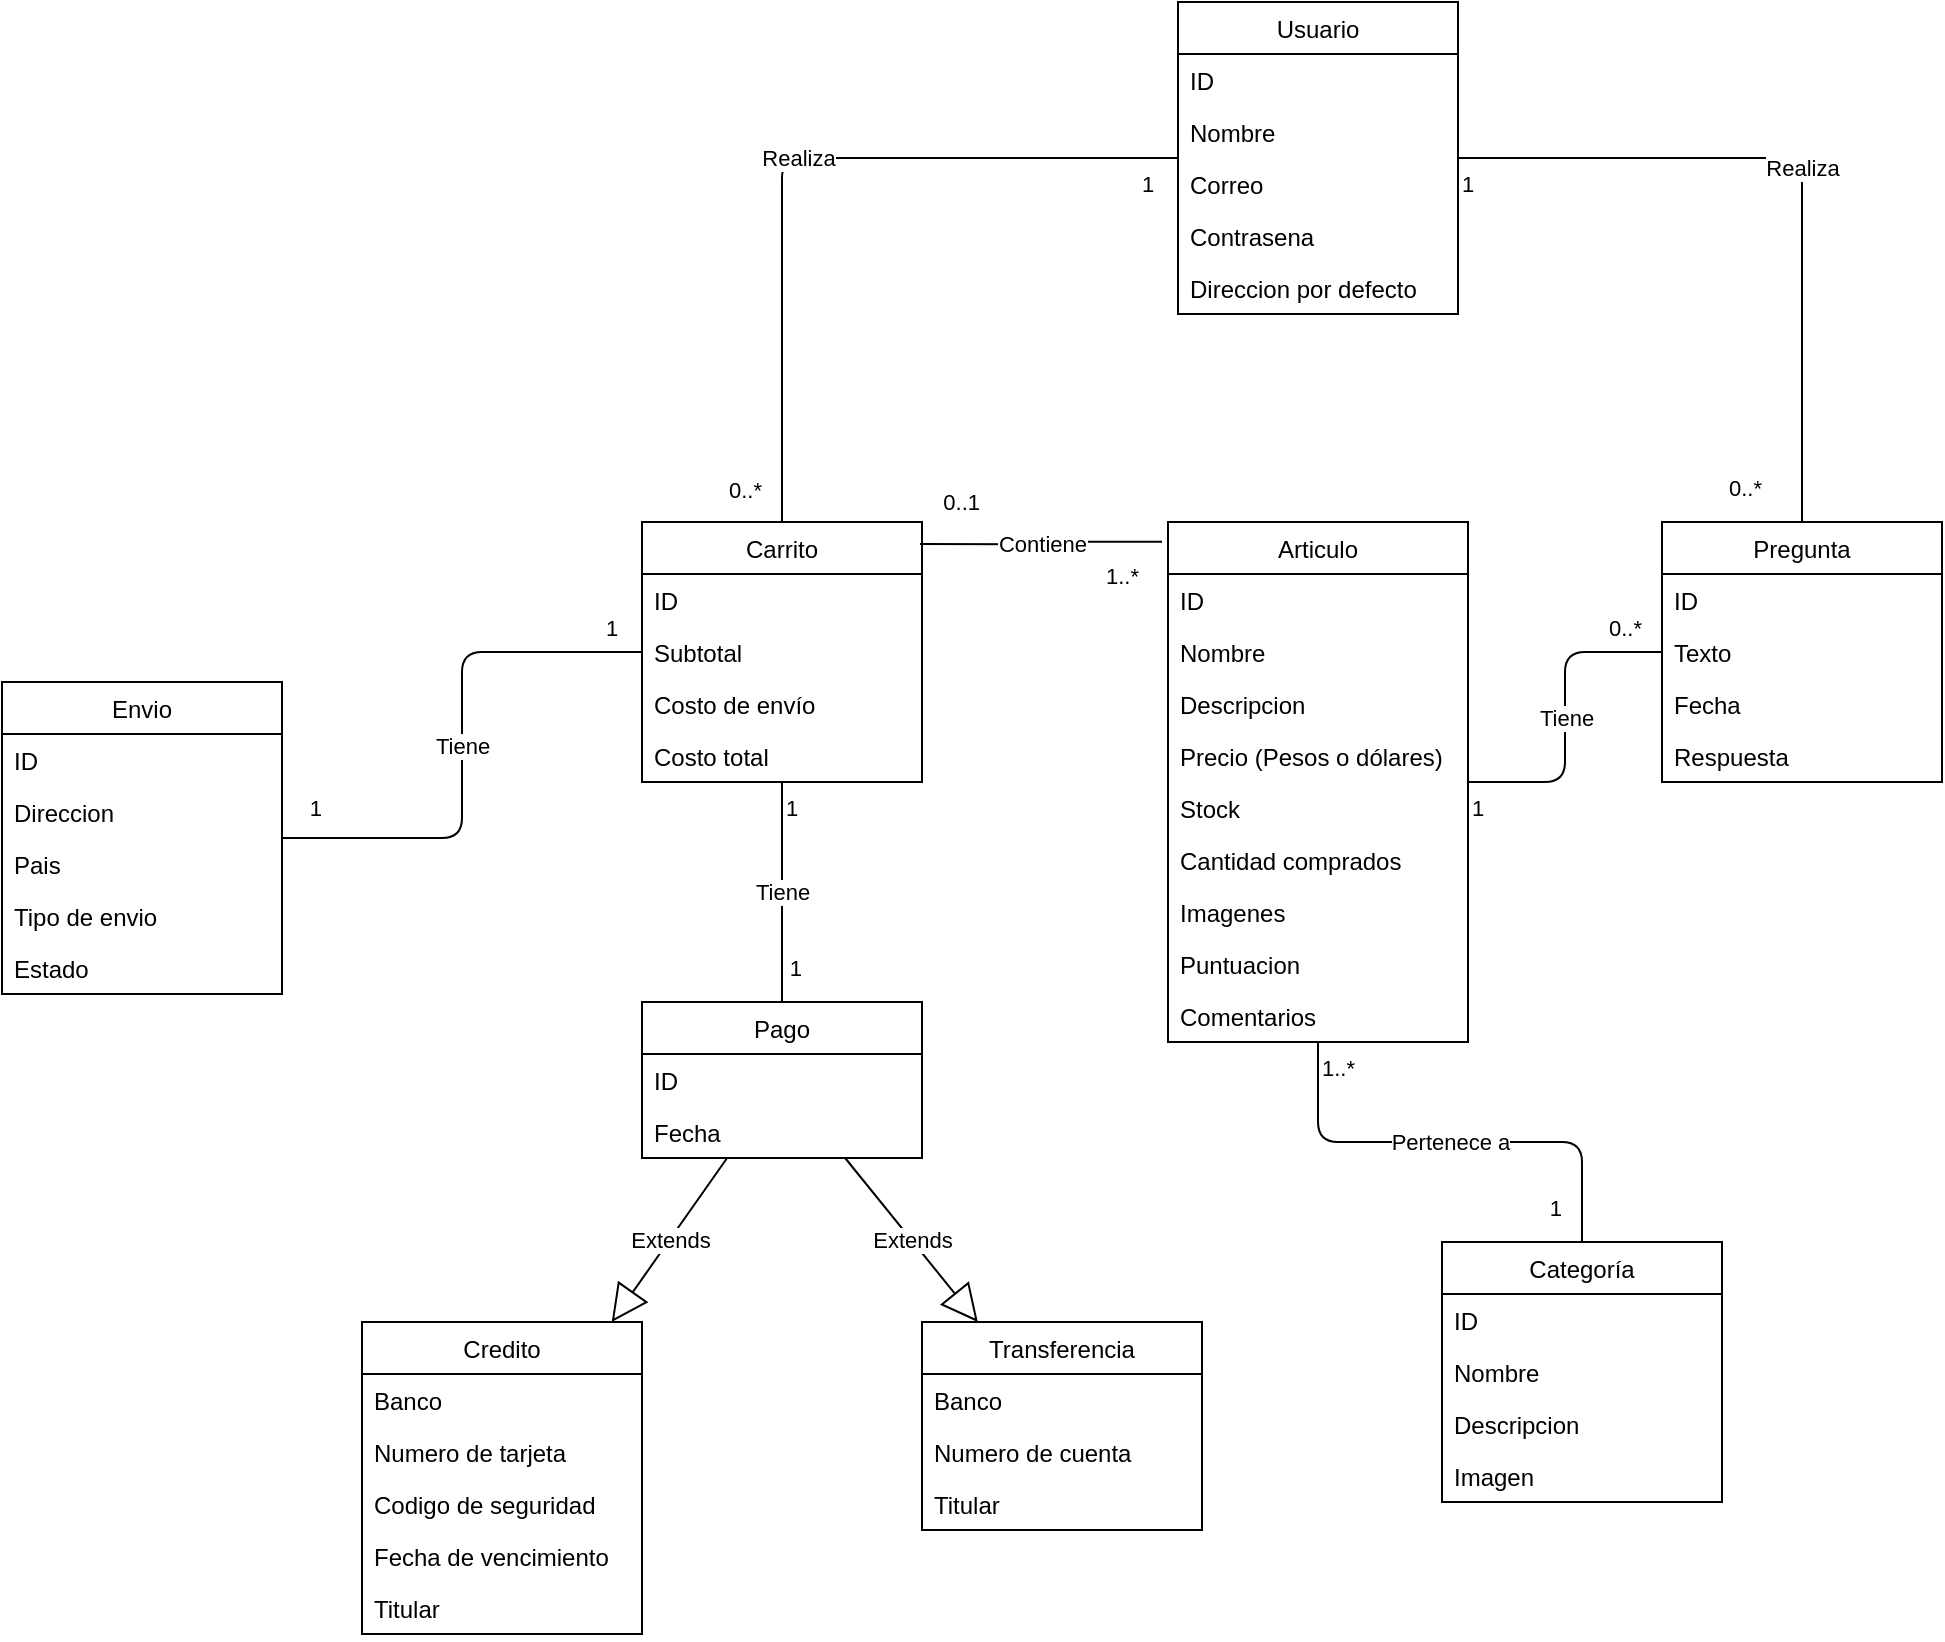 <mxfile version="14.9.8" type="device"><diagram id="sDnltbcvr7LWvLYgf85g" name="Page-1"><mxGraphModel dx="2249" dy="1931" grid="1" gridSize="10" guides="1" tooltips="1" connect="1" arrows="1" fold="1" page="1" pageScale="1" pageWidth="827" pageHeight="1169" math="0" shadow="0"><root><mxCell id="0"/><mxCell id="1" parent="0"/><mxCell id="Hab4UiG13HxvYmJq74IV-1" value="Articulo" style="swimlane;fontStyle=0;childLayout=stackLayout;horizontal=1;startSize=26;fillColor=none;horizontalStack=0;resizeParent=1;resizeParentMax=0;resizeLast=0;collapsible=1;marginBottom=0;" parent="1" vertex="1"><mxGeometry x="483" y="30" width="150" height="260" as="geometry"/></mxCell><mxCell id="Hab4UiG13HxvYmJq74IV-4" value="ID" style="text;strokeColor=none;fillColor=none;align=left;verticalAlign=top;spacingLeft=4;spacingRight=4;overflow=hidden;rotatable=0;points=[[0,0.5],[1,0.5]];portConstraint=eastwest;" parent="Hab4UiG13HxvYmJq74IV-1" vertex="1"><mxGeometry y="26" width="150" height="26" as="geometry"/></mxCell><mxCell id="Hab4UiG13HxvYmJq74IV-2" value="Nombre" style="text;strokeColor=none;fillColor=none;align=left;verticalAlign=top;spacingLeft=4;spacingRight=4;overflow=hidden;rotatable=0;points=[[0,0.5],[1,0.5]];portConstraint=eastwest;" parent="Hab4UiG13HxvYmJq74IV-1" vertex="1"><mxGeometry y="52" width="150" height="26" as="geometry"/></mxCell><mxCell id="Hab4UiG13HxvYmJq74IV-3" value="Descripcion" style="text;strokeColor=none;fillColor=none;align=left;verticalAlign=top;spacingLeft=4;spacingRight=4;overflow=hidden;rotatable=0;points=[[0,0.5],[1,0.5]];portConstraint=eastwest;" parent="Hab4UiG13HxvYmJq74IV-1" vertex="1"><mxGeometry y="78" width="150" height="26" as="geometry"/></mxCell><mxCell id="Hab4UiG13HxvYmJq74IV-10" value="Precio (Pesos o dólares)" style="text;strokeColor=none;fillColor=none;align=left;verticalAlign=top;spacingLeft=4;spacingRight=4;overflow=hidden;rotatable=0;points=[[0,0.5],[1,0.5]];portConstraint=eastwest;" parent="Hab4UiG13HxvYmJq74IV-1" vertex="1"><mxGeometry y="104" width="150" height="26" as="geometry"/></mxCell><mxCell id="Hab4UiG13HxvYmJq74IV-11" value="Stock" style="text;strokeColor=none;fillColor=none;align=left;verticalAlign=top;spacingLeft=4;spacingRight=4;overflow=hidden;rotatable=0;points=[[0,0.5],[1,0.5]];portConstraint=eastwest;" parent="Hab4UiG13HxvYmJq74IV-1" vertex="1"><mxGeometry y="130" width="150" height="26" as="geometry"/></mxCell><mxCell id="Hab4UiG13HxvYmJq74IV-19" value="Cantidad comprados" style="text;strokeColor=none;fillColor=none;align=left;verticalAlign=top;spacingLeft=4;spacingRight=4;overflow=hidden;rotatable=0;points=[[0,0.5],[1,0.5]];portConstraint=eastwest;" parent="Hab4UiG13HxvYmJq74IV-1" vertex="1"><mxGeometry y="156" width="150" height="26" as="geometry"/></mxCell><mxCell id="Hab4UiG13HxvYmJq74IV-12" value="Imagenes" style="text;strokeColor=none;fillColor=none;align=left;verticalAlign=top;spacingLeft=4;spacingRight=4;overflow=hidden;rotatable=0;points=[[0,0.5],[1,0.5]];portConstraint=eastwest;" parent="Hab4UiG13HxvYmJq74IV-1" vertex="1"><mxGeometry y="182" width="150" height="26" as="geometry"/></mxCell><mxCell id="Hab4UiG13HxvYmJq74IV-13" value="Puntuacion" style="text;strokeColor=none;fillColor=none;align=left;verticalAlign=top;spacingLeft=4;spacingRight=4;overflow=hidden;rotatable=0;points=[[0,0.5],[1,0.5]];portConstraint=eastwest;" parent="Hab4UiG13HxvYmJq74IV-1" vertex="1"><mxGeometry y="208" width="150" height="26" as="geometry"/></mxCell><mxCell id="Hab4UiG13HxvYmJq74IV-14" value="Comentarios" style="text;strokeColor=none;fillColor=none;align=left;verticalAlign=top;spacingLeft=4;spacingRight=4;overflow=hidden;rotatable=0;points=[[0,0.5],[1,0.5]];portConstraint=eastwest;" parent="Hab4UiG13HxvYmJq74IV-1" vertex="1"><mxGeometry y="234" width="150" height="26" as="geometry"/></mxCell><mxCell id="Hab4UiG13HxvYmJq74IV-5" value="Categoría" style="swimlane;fontStyle=0;childLayout=stackLayout;horizontal=1;startSize=26;fillColor=none;horizontalStack=0;resizeParent=1;resizeParentMax=0;resizeLast=0;collapsible=1;marginBottom=0;" parent="1" vertex="1"><mxGeometry x="620" y="390" width="140" height="130" as="geometry"/></mxCell><mxCell id="Hab4UiG13HxvYmJq74IV-7" value="ID" style="text;strokeColor=none;fillColor=none;align=left;verticalAlign=top;spacingLeft=4;spacingRight=4;overflow=hidden;rotatable=0;points=[[0,0.5],[1,0.5]];portConstraint=eastwest;" parent="Hab4UiG13HxvYmJq74IV-5" vertex="1"><mxGeometry y="26" width="140" height="26" as="geometry"/></mxCell><mxCell id="Hab4UiG13HxvYmJq74IV-6" value="Nombre" style="text;strokeColor=none;fillColor=none;align=left;verticalAlign=top;spacingLeft=4;spacingRight=4;overflow=hidden;rotatable=0;points=[[0,0.5],[1,0.5]];portConstraint=eastwest;" parent="Hab4UiG13HxvYmJq74IV-5" vertex="1"><mxGeometry y="52" width="140" height="26" as="geometry"/></mxCell><mxCell id="Hab4UiG13HxvYmJq74IV-8" value="Descripcion" style="text;strokeColor=none;fillColor=none;align=left;verticalAlign=top;spacingLeft=4;spacingRight=4;overflow=hidden;rotatable=0;points=[[0,0.5],[1,0.5]];portConstraint=eastwest;" parent="Hab4UiG13HxvYmJq74IV-5" vertex="1"><mxGeometry y="78" width="140" height="26" as="geometry"/></mxCell><mxCell id="Hab4UiG13HxvYmJq74IV-18" value="Imagen" style="text;strokeColor=none;fillColor=none;align=left;verticalAlign=top;spacingLeft=4;spacingRight=4;overflow=hidden;rotatable=0;points=[[0,0.5],[1,0.5]];portConstraint=eastwest;" parent="Hab4UiG13HxvYmJq74IV-5" vertex="1"><mxGeometry y="104" width="140" height="26" as="geometry"/></mxCell><mxCell id="Hab4UiG13HxvYmJq74IV-15" value="Pertenece a" style="endArrow=none;html=1;endSize=12;startArrow=none;startSize=14;startFill=0;edgeStyle=orthogonalEdgeStyle;entryX=0.5;entryY=0;entryDx=0;entryDy=0;endFill=0;" parent="1" source="Hab4UiG13HxvYmJq74IV-1" target="Hab4UiG13HxvYmJq74IV-5" edge="1"><mxGeometry relative="1" as="geometry"><mxPoint x="510" y="453" as="sourcePoint"/><mxPoint x="670" y="453" as="targetPoint"/></mxGeometry></mxCell><mxCell id="Hab4UiG13HxvYmJq74IV-16" value="1..*" style="edgeLabel;resizable=0;html=1;align=left;verticalAlign=top;spacingLeft=0;" parent="Hab4UiG13HxvYmJq74IV-15" connectable="0" vertex="1"><mxGeometry x="-1" relative="1" as="geometry"/></mxCell><mxCell id="Hab4UiG13HxvYmJq74IV-17" value="1" style="edgeLabel;resizable=0;html=1;align=right;verticalAlign=top;" parent="Hab4UiG13HxvYmJq74IV-15" connectable="0" vertex="1"><mxGeometry x="1" relative="1" as="geometry"><mxPoint x="-10" y="-30" as="offset"/></mxGeometry></mxCell><mxCell id="Hab4UiG13HxvYmJq74IV-20" value="Usuario" style="swimlane;fontStyle=0;childLayout=stackLayout;horizontal=1;startSize=26;fillColor=none;horizontalStack=0;resizeParent=1;resizeParentMax=0;resizeLast=0;collapsible=1;marginBottom=0;" parent="1" vertex="1"><mxGeometry x="488" y="-230" width="140" height="156" as="geometry"/></mxCell><mxCell id="Hab4UiG13HxvYmJq74IV-21" value="ID" style="text;strokeColor=none;fillColor=none;align=left;verticalAlign=top;spacingLeft=4;spacingRight=4;overflow=hidden;rotatable=0;points=[[0,0.5],[1,0.5]];portConstraint=eastwest;" parent="Hab4UiG13HxvYmJq74IV-20" vertex="1"><mxGeometry y="26" width="140" height="26" as="geometry"/></mxCell><mxCell id="Hab4UiG13HxvYmJq74IV-22" value="Nombre" style="text;strokeColor=none;fillColor=none;align=left;verticalAlign=top;spacingLeft=4;spacingRight=4;overflow=hidden;rotatable=0;points=[[0,0.5],[1,0.5]];portConstraint=eastwest;" parent="Hab4UiG13HxvYmJq74IV-20" vertex="1"><mxGeometry y="52" width="140" height="26" as="geometry"/></mxCell><mxCell id="Hab4UiG13HxvYmJq74IV-23" value="Correo" style="text;strokeColor=none;fillColor=none;align=left;verticalAlign=top;spacingLeft=4;spacingRight=4;overflow=hidden;rotatable=0;points=[[0,0.5],[1,0.5]];portConstraint=eastwest;" parent="Hab4UiG13HxvYmJq74IV-20" vertex="1"><mxGeometry y="78" width="140" height="26" as="geometry"/></mxCell><mxCell id="Hab4UiG13HxvYmJq74IV-24" value="Contrasena" style="text;strokeColor=none;fillColor=none;align=left;verticalAlign=top;spacingLeft=4;spacingRight=4;overflow=hidden;rotatable=0;points=[[0,0.5],[1,0.5]];portConstraint=eastwest;" parent="Hab4UiG13HxvYmJq74IV-20" vertex="1"><mxGeometry y="104" width="140" height="26" as="geometry"/></mxCell><mxCell id="Hab4UiG13HxvYmJq74IV-25" value="Direccion por defecto" style="text;strokeColor=none;fillColor=none;align=left;verticalAlign=top;spacingLeft=4;spacingRight=4;overflow=hidden;rotatable=0;points=[[0,0.5],[1,0.5]];portConstraint=eastwest;" parent="Hab4UiG13HxvYmJq74IV-20" vertex="1"><mxGeometry y="130" width="140" height="26" as="geometry"/></mxCell><mxCell id="Hab4UiG13HxvYmJq74IV-27" value="Carrito" style="swimlane;fontStyle=0;childLayout=stackLayout;horizontal=1;startSize=26;fillColor=none;horizontalStack=0;resizeParent=1;resizeParentMax=0;resizeLast=0;collapsible=1;marginBottom=0;" parent="1" vertex="1"><mxGeometry x="220" y="30" width="140" height="130" as="geometry"/></mxCell><mxCell id="Hab4UiG13HxvYmJq74IV-28" value="ID" style="text;strokeColor=none;fillColor=none;align=left;verticalAlign=top;spacingLeft=4;spacingRight=4;overflow=hidden;rotatable=0;points=[[0,0.5],[1,0.5]];portConstraint=eastwest;" parent="Hab4UiG13HxvYmJq74IV-27" vertex="1"><mxGeometry y="26" width="140" height="26" as="geometry"/></mxCell><mxCell id="Hab4UiG13HxvYmJq74IV-29" value="Subtotal" style="text;strokeColor=none;fillColor=none;align=left;verticalAlign=top;spacingLeft=4;spacingRight=4;overflow=hidden;rotatable=0;points=[[0,0.5],[1,0.5]];portConstraint=eastwest;" parent="Hab4UiG13HxvYmJq74IV-27" vertex="1"><mxGeometry y="52" width="140" height="26" as="geometry"/></mxCell><mxCell id="Hab4UiG13HxvYmJq74IV-30" value="Costo de envío" style="text;strokeColor=none;fillColor=none;align=left;verticalAlign=top;spacingLeft=4;spacingRight=4;overflow=hidden;rotatable=0;points=[[0,0.5],[1,0.5]];portConstraint=eastwest;" parent="Hab4UiG13HxvYmJq74IV-27" vertex="1"><mxGeometry y="78" width="140" height="26" as="geometry"/></mxCell><mxCell id="Hab4UiG13HxvYmJq74IV-35" value="Costo total" style="text;strokeColor=none;fillColor=none;align=left;verticalAlign=top;spacingLeft=4;spacingRight=4;overflow=hidden;rotatable=0;points=[[0,0.5],[1,0.5]];portConstraint=eastwest;" parent="Hab4UiG13HxvYmJq74IV-27" vertex="1"><mxGeometry y="104" width="140" height="26" as="geometry"/></mxCell><mxCell id="Hab4UiG13HxvYmJq74IV-31" value="Contiene" style="endArrow=none;html=1;endSize=12;startArrow=none;startSize=14;startFill=0;edgeStyle=orthogonalEdgeStyle;strokeColor=#000000;exitX=-0.02;exitY=0.038;exitDx=0;exitDy=0;exitPerimeter=0;endFill=0;entryX=0.993;entryY=0.085;entryDx=0;entryDy=0;entryPerimeter=0;" parent="1" source="Hab4UiG13HxvYmJq74IV-1" target="Hab4UiG13HxvYmJq74IV-27" edge="1"><mxGeometry relative="1" as="geometry"><mxPoint x="147" y="73" as="sourcePoint"/><mxPoint x="70" y="78" as="targetPoint"/><Array as="points"/></mxGeometry></mxCell><mxCell id="Hab4UiG13HxvYmJq74IV-32" value="1..*" style="edgeLabel;resizable=0;html=1;align=left;verticalAlign=top;" parent="Hab4UiG13HxvYmJq74IV-31" connectable="0" vertex="1"><mxGeometry x="-1" relative="1" as="geometry"><mxPoint x="-30" y="4" as="offset"/></mxGeometry></mxCell><mxCell id="Hab4UiG13HxvYmJq74IV-33" value="0..1" style="edgeLabel;resizable=0;html=1;align=right;verticalAlign=top;" parent="Hab4UiG13HxvYmJq74IV-31" connectable="0" vertex="1"><mxGeometry x="1" relative="1" as="geometry"><mxPoint x="30" y="-34" as="offset"/></mxGeometry></mxCell><mxCell id="Hab4UiG13HxvYmJq74IV-44" value="Envio" style="swimlane;fontStyle=0;childLayout=stackLayout;horizontal=1;startSize=26;fillColor=none;horizontalStack=0;resizeParent=1;resizeParentMax=0;resizeLast=0;collapsible=1;marginBottom=0;" parent="1" vertex="1"><mxGeometry x="-100" y="110" width="140" height="156" as="geometry"/></mxCell><mxCell id="Hab4UiG13HxvYmJq74IV-45" value="ID" style="text;strokeColor=none;fillColor=none;align=left;verticalAlign=top;spacingLeft=4;spacingRight=4;overflow=hidden;rotatable=0;points=[[0,0.5],[1,0.5]];portConstraint=eastwest;" parent="Hab4UiG13HxvYmJq74IV-44" vertex="1"><mxGeometry y="26" width="140" height="26" as="geometry"/></mxCell><mxCell id="Hab4UiG13HxvYmJq74IV-46" value="Direccion" style="text;strokeColor=none;fillColor=none;align=left;verticalAlign=top;spacingLeft=4;spacingRight=4;overflow=hidden;rotatable=0;points=[[0,0.5],[1,0.5]];portConstraint=eastwest;" parent="Hab4UiG13HxvYmJq74IV-44" vertex="1"><mxGeometry y="52" width="140" height="26" as="geometry"/></mxCell><mxCell id="Y_D2KmHLo-DOnb3pgOej-12" value="Pais" style="text;strokeColor=none;fillColor=none;align=left;verticalAlign=top;spacingLeft=4;spacingRight=4;overflow=hidden;rotatable=0;points=[[0,0.5],[1,0.5]];portConstraint=eastwest;" vertex="1" parent="Hab4UiG13HxvYmJq74IV-44"><mxGeometry y="78" width="140" height="26" as="geometry"/></mxCell><mxCell id="Hab4UiG13HxvYmJq74IV-47" value="Tipo de envio" style="text;strokeColor=none;fillColor=none;align=left;verticalAlign=top;spacingLeft=4;spacingRight=4;overflow=hidden;rotatable=0;points=[[0,0.5],[1,0.5]];portConstraint=eastwest;" parent="Hab4UiG13HxvYmJq74IV-44" vertex="1"><mxGeometry y="104" width="140" height="26" as="geometry"/></mxCell><mxCell id="Y_D2KmHLo-DOnb3pgOej-13" value="Estado" style="text;strokeColor=none;fillColor=none;align=left;verticalAlign=top;spacingLeft=4;spacingRight=4;overflow=hidden;rotatable=0;points=[[0,0.5],[1,0.5]];portConstraint=eastwest;" vertex="1" parent="Hab4UiG13HxvYmJq74IV-44"><mxGeometry y="130" width="140" height="26" as="geometry"/></mxCell><mxCell id="Hab4UiG13HxvYmJq74IV-48" value="Pago" style="swimlane;fontStyle=0;childLayout=stackLayout;horizontal=1;startSize=26;fillColor=none;horizontalStack=0;resizeParent=1;resizeParentMax=0;resizeLast=0;collapsible=1;marginBottom=0;" parent="1" vertex="1"><mxGeometry x="220" y="270" width="140" height="78" as="geometry"/></mxCell><mxCell id="Hab4UiG13HxvYmJq74IV-49" value="ID" style="text;strokeColor=none;fillColor=none;align=left;verticalAlign=top;spacingLeft=4;spacingRight=4;overflow=hidden;rotatable=0;points=[[0,0.5],[1,0.5]];portConstraint=eastwest;" parent="Hab4UiG13HxvYmJq74IV-48" vertex="1"><mxGeometry y="26" width="140" height="26" as="geometry"/></mxCell><mxCell id="Hab4UiG13HxvYmJq74IV-50" value="Fecha" style="text;strokeColor=none;fillColor=none;align=left;verticalAlign=top;spacingLeft=4;spacingRight=4;overflow=hidden;rotatable=0;points=[[0,0.5],[1,0.5]];portConstraint=eastwest;" parent="Hab4UiG13HxvYmJq74IV-48" vertex="1"><mxGeometry y="52" width="140" height="26" as="geometry"/></mxCell><mxCell id="Hab4UiG13HxvYmJq74IV-56" value="Realiza" style="endArrow=none;html=1;endSize=12;startArrow=none;startSize=14;startFill=0;edgeStyle=orthogonalEdgeStyle;strokeColor=#000000;endFill=0;" parent="1" source="Hab4UiG13HxvYmJq74IV-20" target="Hab4UiG13HxvYmJq74IV-27" edge="1"><mxGeometry relative="1" as="geometry"><mxPoint x="200" y="400" as="sourcePoint"/><mxPoint x="360" y="400" as="targetPoint"/></mxGeometry></mxCell><mxCell id="Hab4UiG13HxvYmJq74IV-57" value="1" style="edgeLabel;resizable=0;html=1;align=left;verticalAlign=top;" parent="Hab4UiG13HxvYmJq74IV-56" connectable="0" vertex="1"><mxGeometry x="-1" relative="1" as="geometry"><mxPoint x="-20" as="offset"/></mxGeometry></mxCell><mxCell id="Hab4UiG13HxvYmJq74IV-58" value="0..*" style="edgeLabel;resizable=0;html=1;align=right;verticalAlign=top;" parent="Hab4UiG13HxvYmJq74IV-56" connectable="0" vertex="1"><mxGeometry x="1" relative="1" as="geometry"><mxPoint x="-10" y="-29" as="offset"/></mxGeometry></mxCell><mxCell id="Hab4UiG13HxvYmJq74IV-62" value="Tiene" style="endArrow=none;html=1;endSize=12;startArrow=none;startSize=14;startFill=0;edgeStyle=orthogonalEdgeStyle;strokeColor=#000000;endFill=0;" parent="1" source="Hab4UiG13HxvYmJq74IV-27" target="Hab4UiG13HxvYmJq74IV-44" edge="1"><mxGeometry relative="1" as="geometry"><mxPoint x="50" y="180" as="sourcePoint"/><mxPoint x="360" y="300" as="targetPoint"/></mxGeometry></mxCell><mxCell id="Hab4UiG13HxvYmJq74IV-63" value="1" style="edgeLabel;resizable=0;html=1;align=left;verticalAlign=top;" parent="Hab4UiG13HxvYmJq74IV-62" connectable="0" vertex="1"><mxGeometry x="-1" relative="1" as="geometry"><mxPoint x="-20" y="-25" as="offset"/></mxGeometry></mxCell><mxCell id="Hab4UiG13HxvYmJq74IV-64" value="1" style="edgeLabel;resizable=0;html=1;align=right;verticalAlign=top;" parent="Hab4UiG13HxvYmJq74IV-62" connectable="0" vertex="1"><mxGeometry x="1" relative="1" as="geometry"><mxPoint x="20" y="-28" as="offset"/></mxGeometry></mxCell><mxCell id="Hab4UiG13HxvYmJq74IV-65" value="Tiene" style="endArrow=none;html=1;endSize=12;startArrow=none;startSize=14;startFill=0;edgeStyle=orthogonalEdgeStyle;strokeColor=#000000;entryX=0.5;entryY=0;entryDx=0;entryDy=0;endFill=0;" parent="1" source="Hab4UiG13HxvYmJq74IV-27" target="Hab4UiG13HxvYmJq74IV-48" edge="1"><mxGeometry relative="1" as="geometry"><mxPoint x="92.06" y="108" as="sourcePoint"/><mxPoint x="360" y="300" as="targetPoint"/></mxGeometry></mxCell><mxCell id="Hab4UiG13HxvYmJq74IV-66" value="1" style="edgeLabel;resizable=0;html=1;align=left;verticalAlign=top;" parent="Hab4UiG13HxvYmJq74IV-65" connectable="0" vertex="1"><mxGeometry x="-1" relative="1" as="geometry"/></mxCell><mxCell id="Hab4UiG13HxvYmJq74IV-67" value="1" style="edgeLabel;resizable=0;html=1;align=right;verticalAlign=top;" parent="Hab4UiG13HxvYmJq74IV-65" connectable="0" vertex="1"><mxGeometry x="1" relative="1" as="geometry"><mxPoint x="10" y="-30" as="offset"/></mxGeometry></mxCell><mxCell id="Y_D2KmHLo-DOnb3pgOej-1" value="Pregunta" style="swimlane;fontStyle=0;childLayout=stackLayout;horizontal=1;startSize=26;fillColor=none;horizontalStack=0;resizeParent=1;resizeParentMax=0;resizeLast=0;collapsible=1;marginBottom=0;" vertex="1" parent="1"><mxGeometry x="730" y="30" width="140" height="130" as="geometry"/></mxCell><mxCell id="Y_D2KmHLo-DOnb3pgOej-2" value="ID" style="text;strokeColor=none;fillColor=none;align=left;verticalAlign=top;spacingLeft=4;spacingRight=4;overflow=hidden;rotatable=0;points=[[0,0.5],[1,0.5]];portConstraint=eastwest;" vertex="1" parent="Y_D2KmHLo-DOnb3pgOej-1"><mxGeometry y="26" width="140" height="26" as="geometry"/></mxCell><mxCell id="Y_D2KmHLo-DOnb3pgOej-3" value="Texto" style="text;strokeColor=none;fillColor=none;align=left;verticalAlign=top;spacingLeft=4;spacingRight=4;overflow=hidden;rotatable=0;points=[[0,0.5],[1,0.5]];portConstraint=eastwest;" vertex="1" parent="Y_D2KmHLo-DOnb3pgOej-1"><mxGeometry y="52" width="140" height="26" as="geometry"/></mxCell><mxCell id="Y_D2KmHLo-DOnb3pgOej-4" value="Fecha" style="text;strokeColor=none;fillColor=none;align=left;verticalAlign=top;spacingLeft=4;spacingRight=4;overflow=hidden;rotatable=0;points=[[0,0.5],[1,0.5]];portConstraint=eastwest;" vertex="1" parent="Y_D2KmHLo-DOnb3pgOej-1"><mxGeometry y="78" width="140" height="26" as="geometry"/></mxCell><mxCell id="Y_D2KmHLo-DOnb3pgOej-5" value="Respuesta" style="text;strokeColor=none;fillColor=none;align=left;verticalAlign=top;spacingLeft=4;spacingRight=4;overflow=hidden;rotatable=0;points=[[0,0.5],[1,0.5]];portConstraint=eastwest;" vertex="1" parent="Y_D2KmHLo-DOnb3pgOej-1"><mxGeometry y="104" width="140" height="26" as="geometry"/></mxCell><mxCell id="Y_D2KmHLo-DOnb3pgOej-6" value="Realiza" style="endArrow=none;html=1;endSize=12;startArrow=none;startSize=14;startFill=0;edgeStyle=orthogonalEdgeStyle;endFill=0;" edge="1" parent="1" source="Hab4UiG13HxvYmJq74IV-20" target="Y_D2KmHLo-DOnb3pgOej-1"><mxGeometry relative="1" as="geometry"><mxPoint x="700" y="-180" as="sourcePoint"/><mxPoint x="860" y="-180" as="targetPoint"/></mxGeometry></mxCell><mxCell id="Y_D2KmHLo-DOnb3pgOej-7" value="1" style="edgeLabel;resizable=0;html=1;align=left;verticalAlign=top;" connectable="0" vertex="1" parent="Y_D2KmHLo-DOnb3pgOej-6"><mxGeometry x="-1" relative="1" as="geometry"/></mxCell><mxCell id="Y_D2KmHLo-DOnb3pgOej-8" value="0..*" style="edgeLabel;resizable=0;html=1;align=right;verticalAlign=top;" connectable="0" vertex="1" parent="Y_D2KmHLo-DOnb3pgOej-6"><mxGeometry x="1" relative="1" as="geometry"><mxPoint x="-20" y="-30" as="offset"/></mxGeometry></mxCell><mxCell id="Y_D2KmHLo-DOnb3pgOej-9" value="Tiene" style="endArrow=none;html=1;endSize=12;startArrow=none;startSize=14;startFill=0;edgeStyle=orthogonalEdgeStyle;endFill=0;" edge="1" parent="1" source="Hab4UiG13HxvYmJq74IV-1" target="Y_D2KmHLo-DOnb3pgOej-1"><mxGeometry relative="1" as="geometry"><mxPoint x="590" y="50" as="sourcePoint"/><mxPoint x="750" y="50" as="targetPoint"/></mxGeometry></mxCell><mxCell id="Y_D2KmHLo-DOnb3pgOej-10" value="1" style="edgeLabel;resizable=0;html=1;align=left;verticalAlign=top;" connectable="0" vertex="1" parent="Y_D2KmHLo-DOnb3pgOej-9"><mxGeometry x="-1" relative="1" as="geometry"/></mxCell><mxCell id="Y_D2KmHLo-DOnb3pgOej-11" value="0..*" style="edgeLabel;resizable=0;html=1;align=right;verticalAlign=top;" connectable="0" vertex="1" parent="Y_D2KmHLo-DOnb3pgOej-9"><mxGeometry x="1" relative="1" as="geometry"><mxPoint x="-10" y="-25" as="offset"/></mxGeometry></mxCell><mxCell id="Y_D2KmHLo-DOnb3pgOej-15" value="Extends" style="endArrow=block;endSize=16;endFill=0;html=1;" edge="1" parent="1" source="Hab4UiG13HxvYmJq74IV-48" target="Y_D2KmHLo-DOnb3pgOej-17"><mxGeometry width="160" relative="1" as="geometry"><mxPoint x="70" y="450" as="sourcePoint"/><mxPoint x="170" y="410" as="targetPoint"/></mxGeometry></mxCell><mxCell id="Y_D2KmHLo-DOnb3pgOej-16" value="Extends" style="endArrow=block;endSize=16;endFill=0;html=1;" edge="1" parent="1" source="Hab4UiG13HxvYmJq74IV-48" target="Y_D2KmHLo-DOnb3pgOej-21"><mxGeometry width="160" relative="1" as="geometry"><mxPoint x="270" y="410" as="sourcePoint"/><mxPoint x="380" y="460" as="targetPoint"/></mxGeometry></mxCell><mxCell id="Y_D2KmHLo-DOnb3pgOej-17" value="Credito" style="swimlane;fontStyle=0;childLayout=stackLayout;horizontal=1;startSize=26;fillColor=none;horizontalStack=0;resizeParent=1;resizeParentMax=0;resizeLast=0;collapsible=1;marginBottom=0;" vertex="1" parent="1"><mxGeometry x="80" y="430" width="140" height="156" as="geometry"/></mxCell><mxCell id="Y_D2KmHLo-DOnb3pgOej-27" value="Banco" style="text;strokeColor=none;fillColor=none;align=left;verticalAlign=top;spacingLeft=4;spacingRight=4;overflow=hidden;rotatable=0;points=[[0,0.5],[1,0.5]];portConstraint=eastwest;" vertex="1" parent="Y_D2KmHLo-DOnb3pgOej-17"><mxGeometry y="26" width="140" height="26" as="geometry"/></mxCell><mxCell id="Y_D2KmHLo-DOnb3pgOej-18" value="Numero de tarjeta" style="text;strokeColor=none;fillColor=none;align=left;verticalAlign=top;spacingLeft=4;spacingRight=4;overflow=hidden;rotatable=0;points=[[0,0.5],[1,0.5]];portConstraint=eastwest;" vertex="1" parent="Y_D2KmHLo-DOnb3pgOej-17"><mxGeometry y="52" width="140" height="26" as="geometry"/></mxCell><mxCell id="Y_D2KmHLo-DOnb3pgOej-19" value="Codigo de seguridad" style="text;strokeColor=none;fillColor=none;align=left;verticalAlign=top;spacingLeft=4;spacingRight=4;overflow=hidden;rotatable=0;points=[[0,0.5],[1,0.5]];portConstraint=eastwest;" vertex="1" parent="Y_D2KmHLo-DOnb3pgOej-17"><mxGeometry y="78" width="140" height="26" as="geometry"/></mxCell><mxCell id="Y_D2KmHLo-DOnb3pgOej-20" value="Fecha de vencimiento" style="text;strokeColor=none;fillColor=none;align=left;verticalAlign=top;spacingLeft=4;spacingRight=4;overflow=hidden;rotatable=0;points=[[0,0.5],[1,0.5]];portConstraint=eastwest;" vertex="1" parent="Y_D2KmHLo-DOnb3pgOej-17"><mxGeometry y="104" width="140" height="26" as="geometry"/></mxCell><mxCell id="Y_D2KmHLo-DOnb3pgOej-25" value="Titular" style="text;strokeColor=none;fillColor=none;align=left;verticalAlign=top;spacingLeft=4;spacingRight=4;overflow=hidden;rotatable=0;points=[[0,0.5],[1,0.5]];portConstraint=eastwest;" vertex="1" parent="Y_D2KmHLo-DOnb3pgOej-17"><mxGeometry y="130" width="140" height="26" as="geometry"/></mxCell><mxCell id="Y_D2KmHLo-DOnb3pgOej-21" value="Transferencia" style="swimlane;fontStyle=0;childLayout=stackLayout;horizontal=1;startSize=26;fillColor=none;horizontalStack=0;resizeParent=1;resizeParentMax=0;resizeLast=0;collapsible=1;marginBottom=0;" vertex="1" parent="1"><mxGeometry x="360" y="430" width="140" height="104" as="geometry"/></mxCell><mxCell id="Y_D2KmHLo-DOnb3pgOej-28" value="Banco" style="text;strokeColor=none;fillColor=none;align=left;verticalAlign=top;spacingLeft=4;spacingRight=4;overflow=hidden;rotatable=0;points=[[0,0.5],[1,0.5]];portConstraint=eastwest;" vertex="1" parent="Y_D2KmHLo-DOnb3pgOej-21"><mxGeometry y="26" width="140" height="26" as="geometry"/></mxCell><mxCell id="Y_D2KmHLo-DOnb3pgOej-22" value="Numero de cuenta" style="text;strokeColor=none;fillColor=none;align=left;verticalAlign=top;spacingLeft=4;spacingRight=4;overflow=hidden;rotatable=0;points=[[0,0.5],[1,0.5]];portConstraint=eastwest;" vertex="1" parent="Y_D2KmHLo-DOnb3pgOej-21"><mxGeometry y="52" width="140" height="26" as="geometry"/></mxCell><mxCell id="Y_D2KmHLo-DOnb3pgOej-23" value="Titular" style="text;strokeColor=none;fillColor=none;align=left;verticalAlign=top;spacingLeft=4;spacingRight=4;overflow=hidden;rotatable=0;points=[[0,0.5],[1,0.5]];portConstraint=eastwest;" vertex="1" parent="Y_D2KmHLo-DOnb3pgOej-21"><mxGeometry y="78" width="140" height="26" as="geometry"/></mxCell></root></mxGraphModel></diagram></mxfile>